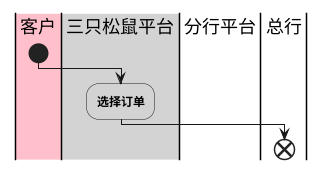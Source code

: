 @startuml
|#pink|客户|
start

|#lightgray|三只松鼠平台|
#lightgray:**选择订单**;

|分行平台|

|总行|
'-> 订单信息;
' #palegreen:订单结果查询服务;
'
'|三只松鼠平台|
'-> 订单状态信息;
'if(全部订单状态是否正常) then (否)
'    stop
'else (是)
'    :收集融资要素;
'endif
'
'
'|总行|
'-> 融资要求;
':合作方经营快贷款办理查询教研服务;
'
'
'|三只松鼠平台|
'if(是否校验通过) then (否)
'    stop;
'else (是)
'
'|总行|
':个人经营性贷款合同文本查询服务;
'endif
'
'|三只松鼠平台|
':展示合同文本;
'
'|客户|
':签署合同;
'
'|总行|
'-> 完成验签后;
':经营快贷业务影像推送文件API服务;
'stop
'
'|三只松鼠平台|
'start
'
'|总行|
'-> 推送影像资料后;
':合作方个人经营快贷申请服务;
'if(提款是否成功) then (是)
'    :放款;
'else (否)
'    stop
'endif;
end;

@enduml
